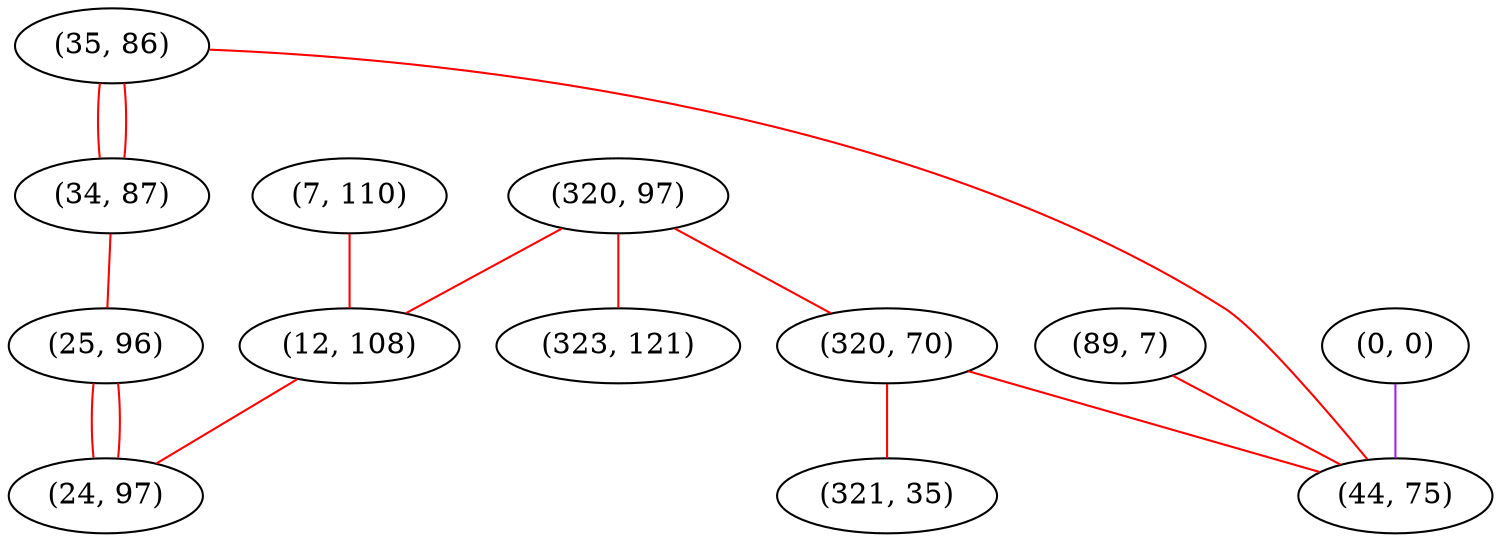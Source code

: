 graph "" {
"(320, 97)";
"(7, 110)";
"(323, 121)";
"(35, 86)";
"(12, 108)";
"(0, 0)";
"(89, 7)";
"(34, 87)";
"(320, 70)";
"(25, 96)";
"(321, 35)";
"(44, 75)";
"(24, 97)";
"(320, 97)" -- "(320, 70)"  [color=red, key=0, weight=1];
"(320, 97)" -- "(12, 108)"  [color=red, key=0, weight=1];
"(320, 97)" -- "(323, 121)"  [color=red, key=0, weight=1];
"(7, 110)" -- "(12, 108)"  [color=red, key=0, weight=1];
"(35, 86)" -- "(34, 87)"  [color=red, key=0, weight=1];
"(35, 86)" -- "(34, 87)"  [color=red, key=1, weight=1];
"(35, 86)" -- "(44, 75)"  [color=red, key=0, weight=1];
"(12, 108)" -- "(24, 97)"  [color=red, key=0, weight=1];
"(0, 0)" -- "(44, 75)"  [color=purple, key=0, weight=4];
"(89, 7)" -- "(44, 75)"  [color=red, key=0, weight=1];
"(34, 87)" -- "(25, 96)"  [color=red, key=0, weight=1];
"(320, 70)" -- "(321, 35)"  [color=red, key=0, weight=1];
"(320, 70)" -- "(44, 75)"  [color=red, key=0, weight=1];
"(25, 96)" -- "(24, 97)"  [color=red, key=0, weight=1];
"(25, 96)" -- "(24, 97)"  [color=red, key=1, weight=1];
}
